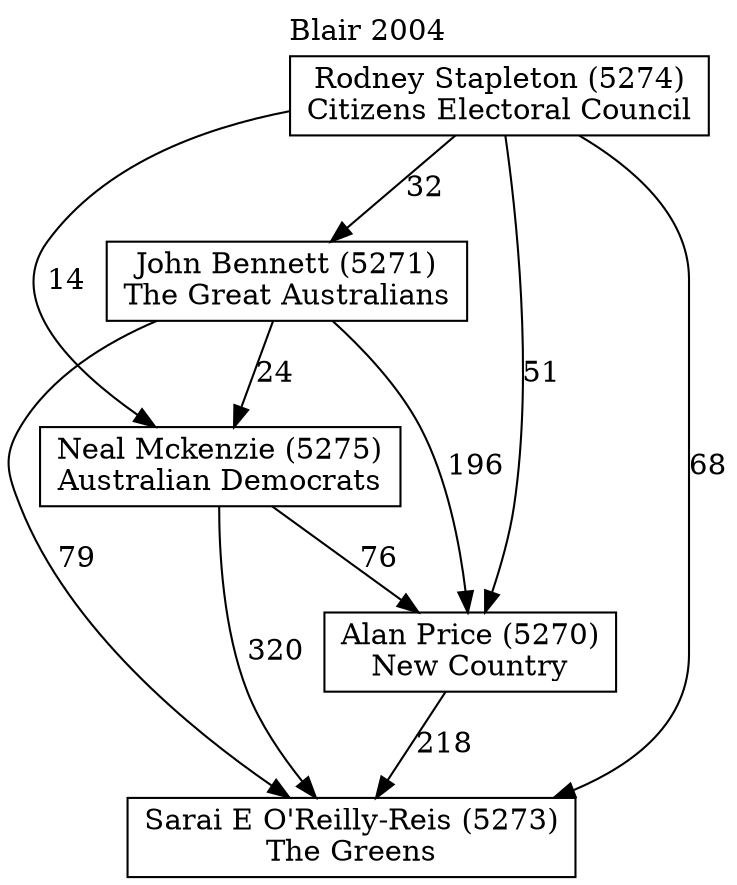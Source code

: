 // House preference flow
digraph "Sarai E O'Reilly-Reis (5273)_Blair_2004" {
	graph [label="Blair 2004" labelloc=t mclimit=10]
	node [shape=box]
	"Sarai E O'Reilly-Reis (5273)" [label="Sarai E O'Reilly-Reis (5273)
The Greens"]
	"Alan Price (5270)" [label="Alan Price (5270)
New Country"]
	"Neal Mckenzie (5275)" [label="Neal Mckenzie (5275)
Australian Democrats"]
	"John Bennett (5271)" [label="John Bennett (5271)
The Great Australians"]
	"Rodney Stapleton (5274)" [label="Rodney Stapleton (5274)
Citizens Electoral Council"]
	"Sarai E O'Reilly-Reis (5273)" [label="Sarai E O'Reilly-Reis (5273)
The Greens"]
	"Neal Mckenzie (5275)" [label="Neal Mckenzie (5275)
Australian Democrats"]
	"John Bennett (5271)" [label="John Bennett (5271)
The Great Australians"]
	"Rodney Stapleton (5274)" [label="Rodney Stapleton (5274)
Citizens Electoral Council"]
	"Sarai E O'Reilly-Reis (5273)" [label="Sarai E O'Reilly-Reis (5273)
The Greens"]
	"John Bennett (5271)" [label="John Bennett (5271)
The Great Australians"]
	"Rodney Stapleton (5274)" [label="Rodney Stapleton (5274)
Citizens Electoral Council"]
	"Sarai E O'Reilly-Reis (5273)" [label="Sarai E O'Reilly-Reis (5273)
The Greens"]
	"Rodney Stapleton (5274)" [label="Rodney Stapleton (5274)
Citizens Electoral Council"]
	"Rodney Stapleton (5274)" [label="Rodney Stapleton (5274)
Citizens Electoral Council"]
	"John Bennett (5271)" [label="John Bennett (5271)
The Great Australians"]
	"Rodney Stapleton (5274)" [label="Rodney Stapleton (5274)
Citizens Electoral Council"]
	"Rodney Stapleton (5274)" [label="Rodney Stapleton (5274)
Citizens Electoral Council"]
	"Neal Mckenzie (5275)" [label="Neal Mckenzie (5275)
Australian Democrats"]
	"John Bennett (5271)" [label="John Bennett (5271)
The Great Australians"]
	"Rodney Stapleton (5274)" [label="Rodney Stapleton (5274)
Citizens Electoral Council"]
	"Neal Mckenzie (5275)" [label="Neal Mckenzie (5275)
Australian Democrats"]
	"Rodney Stapleton (5274)" [label="Rodney Stapleton (5274)
Citizens Electoral Council"]
	"Rodney Stapleton (5274)" [label="Rodney Stapleton (5274)
Citizens Electoral Council"]
	"John Bennett (5271)" [label="John Bennett (5271)
The Great Australians"]
	"Rodney Stapleton (5274)" [label="Rodney Stapleton (5274)
Citizens Electoral Council"]
	"Rodney Stapleton (5274)" [label="Rodney Stapleton (5274)
Citizens Electoral Council"]
	"Alan Price (5270)" [label="Alan Price (5270)
New Country"]
	"Neal Mckenzie (5275)" [label="Neal Mckenzie (5275)
Australian Democrats"]
	"John Bennett (5271)" [label="John Bennett (5271)
The Great Australians"]
	"Rodney Stapleton (5274)" [label="Rodney Stapleton (5274)
Citizens Electoral Council"]
	"Alan Price (5270)" [label="Alan Price (5270)
New Country"]
	"John Bennett (5271)" [label="John Bennett (5271)
The Great Australians"]
	"Rodney Stapleton (5274)" [label="Rodney Stapleton (5274)
Citizens Electoral Council"]
	"Alan Price (5270)" [label="Alan Price (5270)
New Country"]
	"Rodney Stapleton (5274)" [label="Rodney Stapleton (5274)
Citizens Electoral Council"]
	"Rodney Stapleton (5274)" [label="Rodney Stapleton (5274)
Citizens Electoral Council"]
	"John Bennett (5271)" [label="John Bennett (5271)
The Great Australians"]
	"Rodney Stapleton (5274)" [label="Rodney Stapleton (5274)
Citizens Electoral Council"]
	"Rodney Stapleton (5274)" [label="Rodney Stapleton (5274)
Citizens Electoral Council"]
	"Neal Mckenzie (5275)" [label="Neal Mckenzie (5275)
Australian Democrats"]
	"John Bennett (5271)" [label="John Bennett (5271)
The Great Australians"]
	"Rodney Stapleton (5274)" [label="Rodney Stapleton (5274)
Citizens Electoral Council"]
	"Neal Mckenzie (5275)" [label="Neal Mckenzie (5275)
Australian Democrats"]
	"Rodney Stapleton (5274)" [label="Rodney Stapleton (5274)
Citizens Electoral Council"]
	"Rodney Stapleton (5274)" [label="Rodney Stapleton (5274)
Citizens Electoral Council"]
	"John Bennett (5271)" [label="John Bennett (5271)
The Great Australians"]
	"Rodney Stapleton (5274)" [label="Rodney Stapleton (5274)
Citizens Electoral Council"]
	"Rodney Stapleton (5274)" [label="Rodney Stapleton (5274)
Citizens Electoral Council"]
	"Alan Price (5270)" -> "Sarai E O'Reilly-Reis (5273)" [label=218]
	"Neal Mckenzie (5275)" -> "Alan Price (5270)" [label=76]
	"John Bennett (5271)" -> "Neal Mckenzie (5275)" [label=24]
	"Rodney Stapleton (5274)" -> "John Bennett (5271)" [label=32]
	"Neal Mckenzie (5275)" -> "Sarai E O'Reilly-Reis (5273)" [label=320]
	"John Bennett (5271)" -> "Sarai E O'Reilly-Reis (5273)" [label=79]
	"Rodney Stapleton (5274)" -> "Sarai E O'Reilly-Reis (5273)" [label=68]
	"Rodney Stapleton (5274)" -> "Neal Mckenzie (5275)" [label=14]
	"John Bennett (5271)" -> "Alan Price (5270)" [label=196]
	"Rodney Stapleton (5274)" -> "Alan Price (5270)" [label=51]
}

